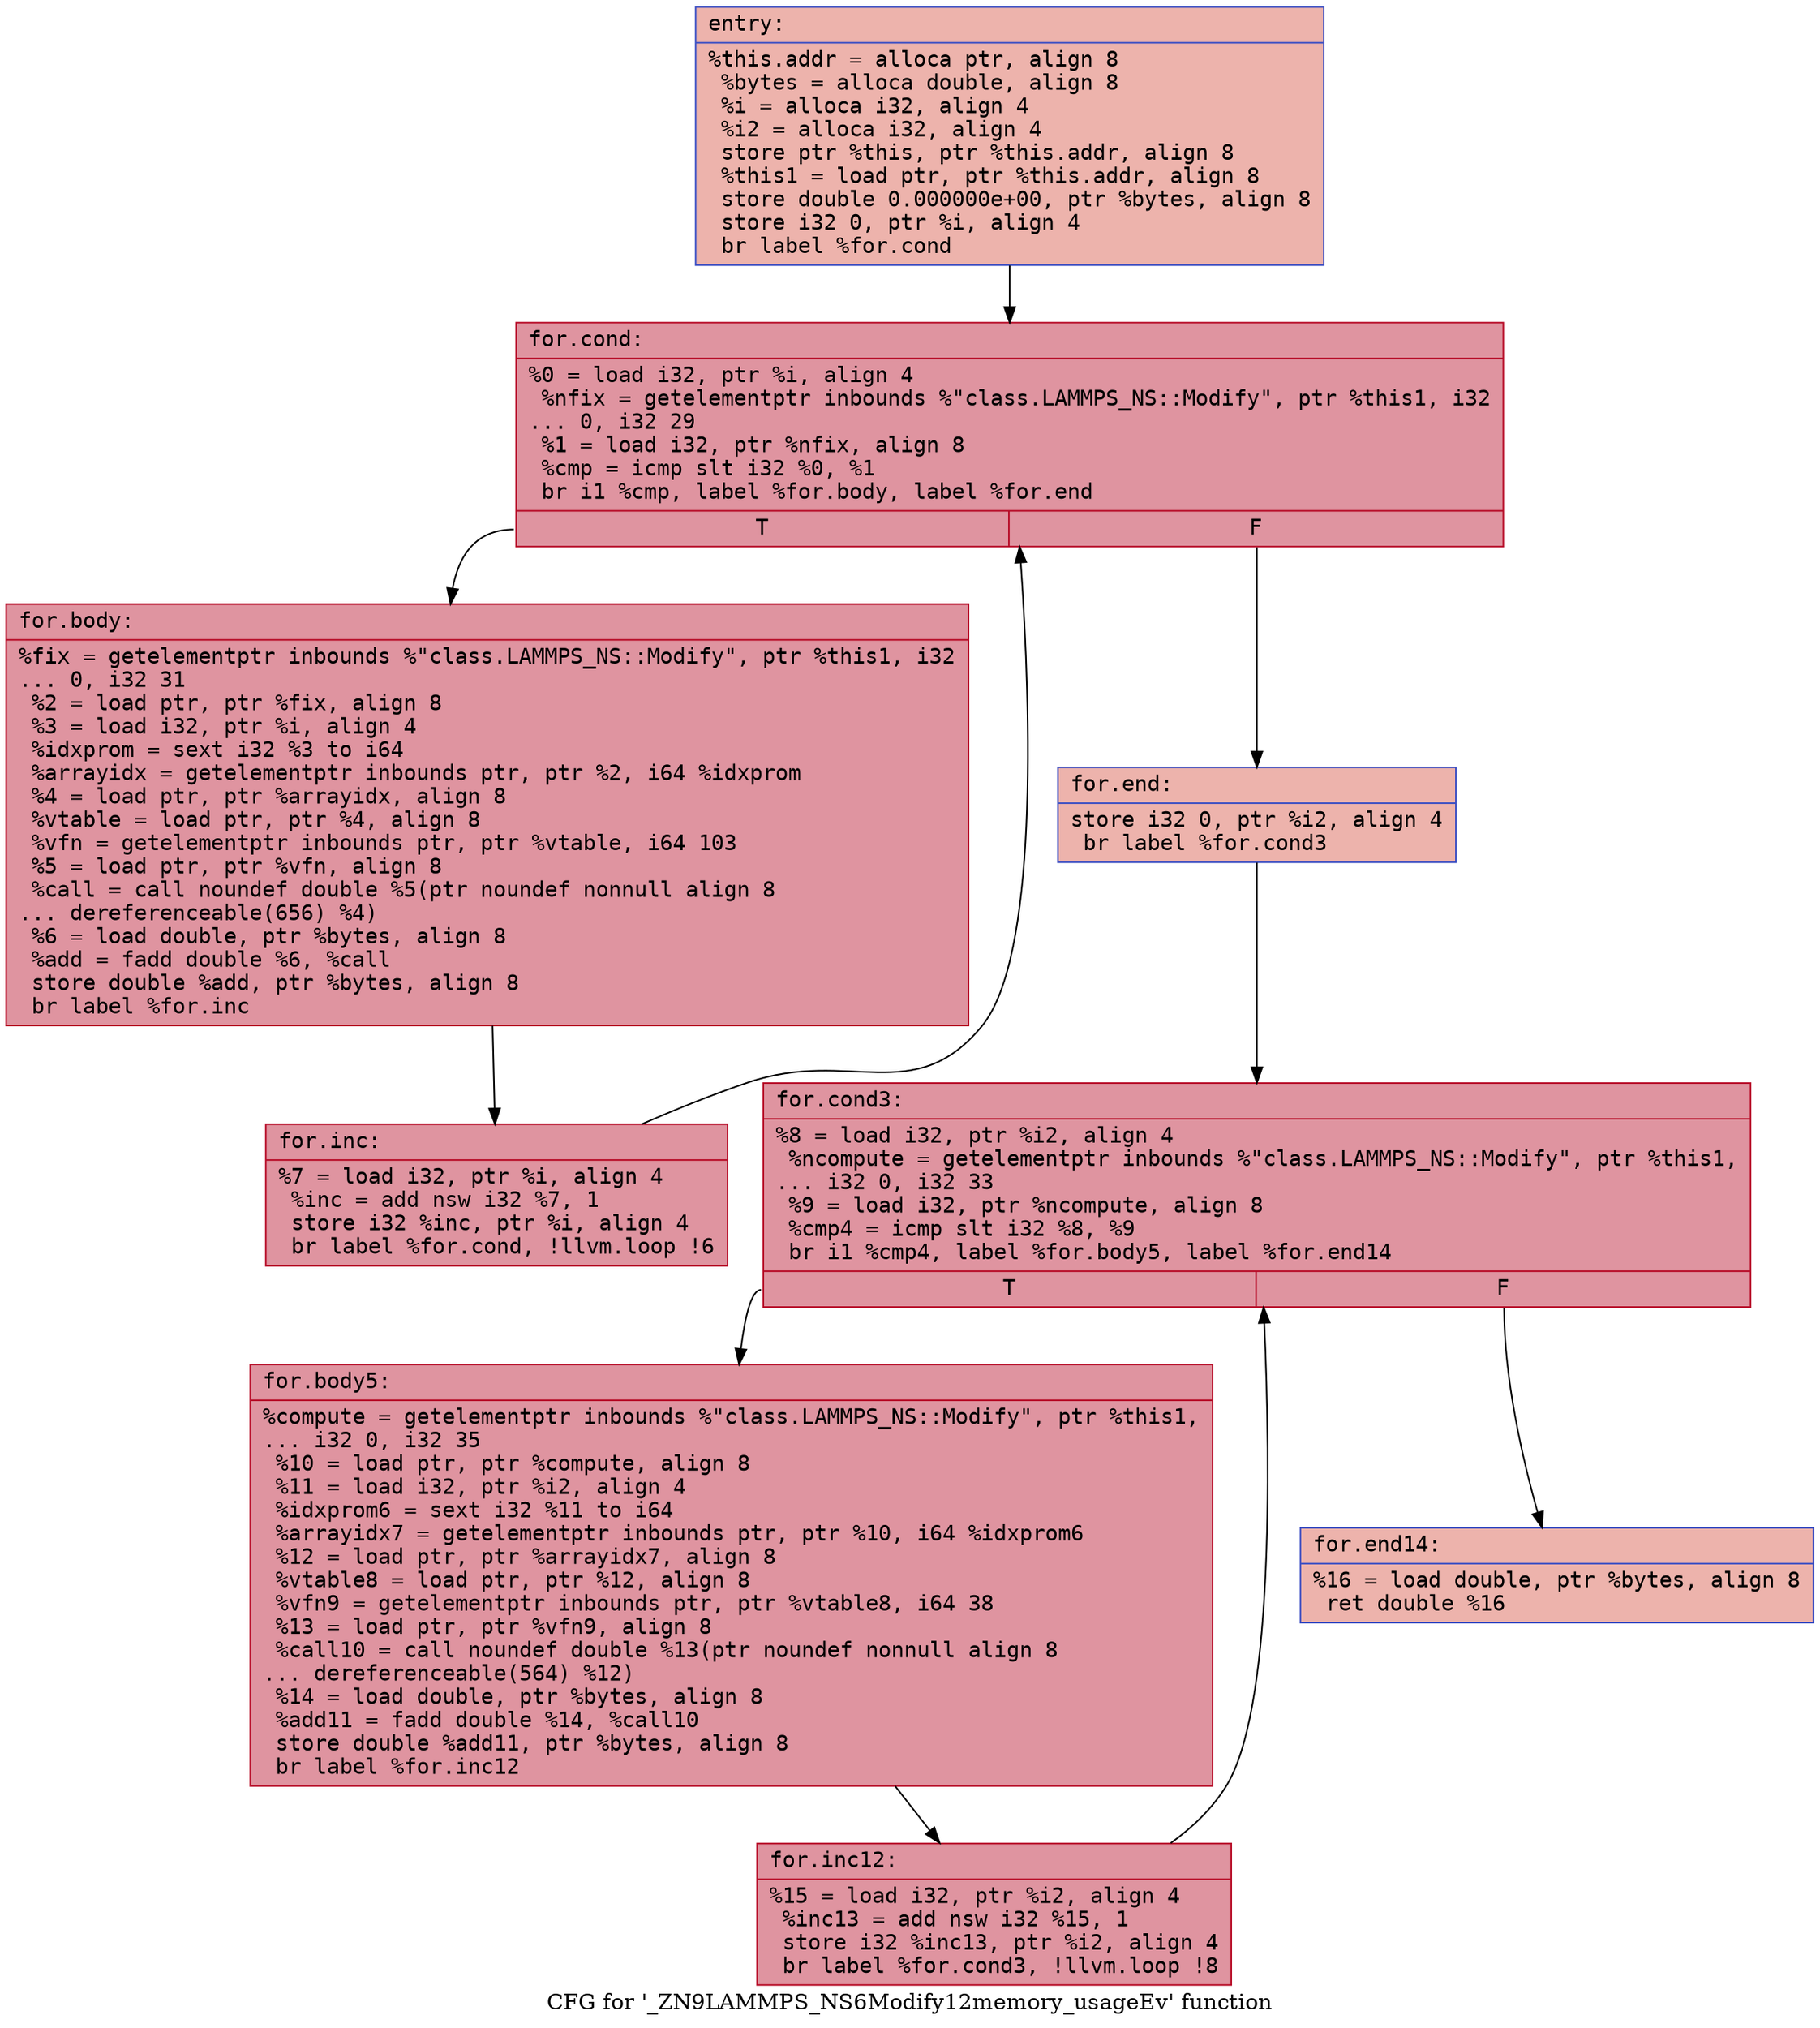 digraph "CFG for '_ZN9LAMMPS_NS6Modify12memory_usageEv' function" {
	label="CFG for '_ZN9LAMMPS_NS6Modify12memory_usageEv' function";

	Node0x561f16441c10 [shape=record,color="#3d50c3ff", style=filled, fillcolor="#d6524470" fontname="Courier",label="{entry:\l|  %this.addr = alloca ptr, align 8\l  %bytes = alloca double, align 8\l  %i = alloca i32, align 4\l  %i2 = alloca i32, align 4\l  store ptr %this, ptr %this.addr, align 8\l  %this1 = load ptr, ptr %this.addr, align 8\l  store double 0.000000e+00, ptr %bytes, align 8\l  store i32 0, ptr %i, align 4\l  br label %for.cond\l}"];
	Node0x561f16441c10 -> Node0x561f1644c850[tooltip="entry -> for.cond\nProbability 100.00%" ];
	Node0x561f1644c850 [shape=record,color="#b70d28ff", style=filled, fillcolor="#b70d2870" fontname="Courier",label="{for.cond:\l|  %0 = load i32, ptr %i, align 4\l  %nfix = getelementptr inbounds %\"class.LAMMPS_NS::Modify\", ptr %this1, i32\l... 0, i32 29\l  %1 = load i32, ptr %nfix, align 8\l  %cmp = icmp slt i32 %0, %1\l  br i1 %cmp, label %for.body, label %for.end\l|{<s0>T|<s1>F}}"];
	Node0x561f1644c850:s0 -> Node0x561f1644cb60[tooltip="for.cond -> for.body\nProbability 96.88%" ];
	Node0x561f1644c850:s1 -> Node0x561f1644cbe0[tooltip="for.cond -> for.end\nProbability 3.12%" ];
	Node0x561f1644cb60 [shape=record,color="#b70d28ff", style=filled, fillcolor="#b70d2870" fontname="Courier",label="{for.body:\l|  %fix = getelementptr inbounds %\"class.LAMMPS_NS::Modify\", ptr %this1, i32\l... 0, i32 31\l  %2 = load ptr, ptr %fix, align 8\l  %3 = load i32, ptr %i, align 4\l  %idxprom = sext i32 %3 to i64\l  %arrayidx = getelementptr inbounds ptr, ptr %2, i64 %idxprom\l  %4 = load ptr, ptr %arrayidx, align 8\l  %vtable = load ptr, ptr %4, align 8\l  %vfn = getelementptr inbounds ptr, ptr %vtable, i64 103\l  %5 = load ptr, ptr %vfn, align 8\l  %call = call noundef double %5(ptr noundef nonnull align 8\l... dereferenceable(656) %4)\l  %6 = load double, ptr %bytes, align 8\l  %add = fadd double %6, %call\l  store double %add, ptr %bytes, align 8\l  br label %for.inc\l}"];
	Node0x561f1644cb60 -> Node0x561f1644d610[tooltip="for.body -> for.inc\nProbability 100.00%" ];
	Node0x561f1644d610 [shape=record,color="#b70d28ff", style=filled, fillcolor="#b70d2870" fontname="Courier",label="{for.inc:\l|  %7 = load i32, ptr %i, align 4\l  %inc = add nsw i32 %7, 1\l  store i32 %inc, ptr %i, align 4\l  br label %for.cond, !llvm.loop !6\l}"];
	Node0x561f1644d610 -> Node0x561f1644c850[tooltip="for.inc -> for.cond\nProbability 100.00%" ];
	Node0x561f1644cbe0 [shape=record,color="#3d50c3ff", style=filled, fillcolor="#d6524470" fontname="Courier",label="{for.end:\l|  store i32 0, ptr %i2, align 4\l  br label %for.cond3\l}"];
	Node0x561f1644cbe0 -> Node0x561f1644db20[tooltip="for.end -> for.cond3\nProbability 100.00%" ];
	Node0x561f1644db20 [shape=record,color="#b70d28ff", style=filled, fillcolor="#b70d2870" fontname="Courier",label="{for.cond3:\l|  %8 = load i32, ptr %i2, align 4\l  %ncompute = getelementptr inbounds %\"class.LAMMPS_NS::Modify\", ptr %this1,\l... i32 0, i32 33\l  %9 = load i32, ptr %ncompute, align 8\l  %cmp4 = icmp slt i32 %8, %9\l  br i1 %cmp4, label %for.body5, label %for.end14\l|{<s0>T|<s1>F}}"];
	Node0x561f1644db20:s0 -> Node0x561f1644deb0[tooltip="for.cond3 -> for.body5\nProbability 96.88%" ];
	Node0x561f1644db20:s1 -> Node0x561f1644cde0[tooltip="for.cond3 -> for.end14\nProbability 3.12%" ];
	Node0x561f1644deb0 [shape=record,color="#b70d28ff", style=filled, fillcolor="#b70d2870" fontname="Courier",label="{for.body5:\l|  %compute = getelementptr inbounds %\"class.LAMMPS_NS::Modify\", ptr %this1,\l... i32 0, i32 35\l  %10 = load ptr, ptr %compute, align 8\l  %11 = load i32, ptr %i2, align 4\l  %idxprom6 = sext i32 %11 to i64\l  %arrayidx7 = getelementptr inbounds ptr, ptr %10, i64 %idxprom6\l  %12 = load ptr, ptr %arrayidx7, align 8\l  %vtable8 = load ptr, ptr %12, align 8\l  %vfn9 = getelementptr inbounds ptr, ptr %vtable8, i64 38\l  %13 = load ptr, ptr %vfn9, align 8\l  %call10 = call noundef double %13(ptr noundef nonnull align 8\l... dereferenceable(564) %12)\l  %14 = load double, ptr %bytes, align 8\l  %add11 = fadd double %14, %call10\l  store double %add11, ptr %bytes, align 8\l  br label %for.inc12\l}"];
	Node0x561f1644deb0 -> Node0x561f1644eaa0[tooltip="for.body5 -> for.inc12\nProbability 100.00%" ];
	Node0x561f1644eaa0 [shape=record,color="#b70d28ff", style=filled, fillcolor="#b70d2870" fontname="Courier",label="{for.inc12:\l|  %15 = load i32, ptr %i2, align 4\l  %inc13 = add nsw i32 %15, 1\l  store i32 %inc13, ptr %i2, align 4\l  br label %for.cond3, !llvm.loop !8\l}"];
	Node0x561f1644eaa0 -> Node0x561f1644db20[tooltip="for.inc12 -> for.cond3\nProbability 100.00%" ];
	Node0x561f1644cde0 [shape=record,color="#3d50c3ff", style=filled, fillcolor="#d6524470" fontname="Courier",label="{for.end14:\l|  %16 = load double, ptr %bytes, align 8\l  ret double %16\l}"];
}
